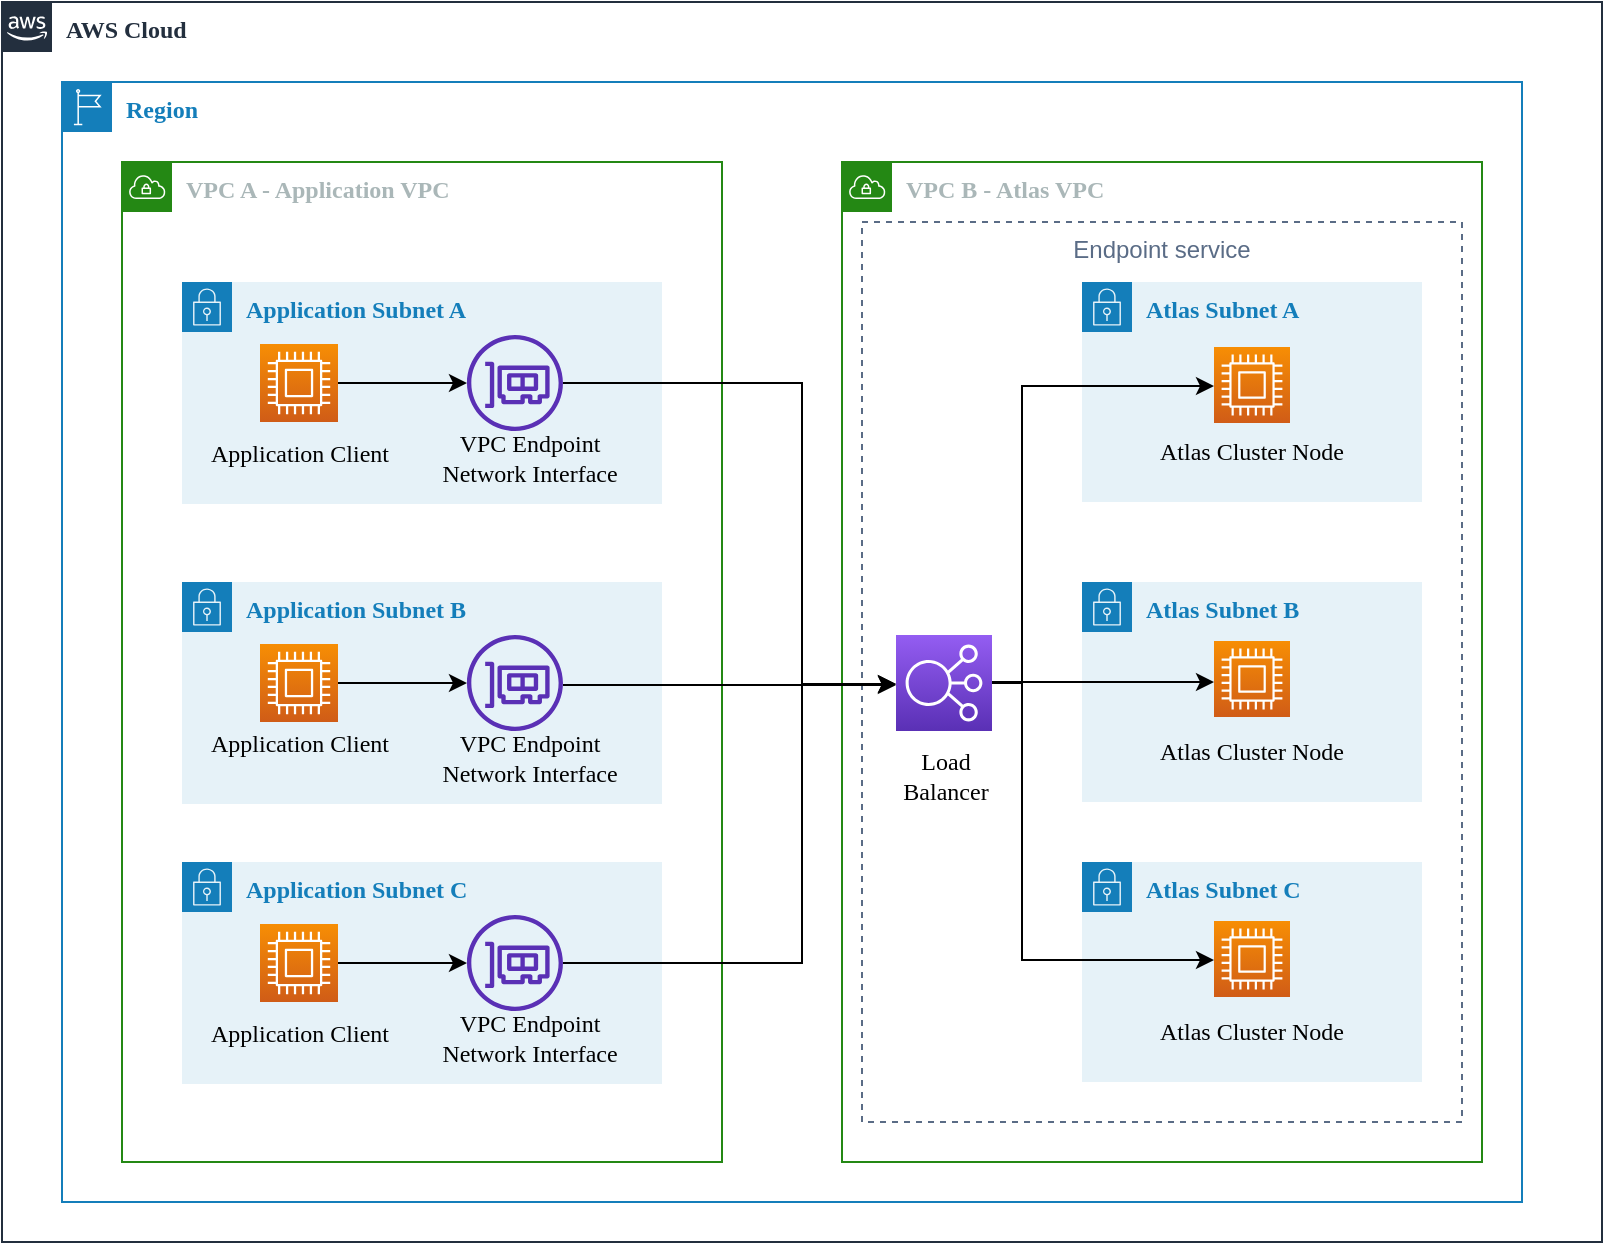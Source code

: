 <mxfile version="12.6.4" type="device"><diagram id="xvZI8YxGwjZm9oRbi6rf" name="Page-1"><mxGraphModel dx="1049" dy="624" grid="1" gridSize="10" guides="1" tooltips="1" connect="1" arrows="1" fold="1" page="1" pageScale="1" pageWidth="850" pageHeight="1100" math="0" shadow="0" extFonts="Akzidenz-Grotesk^https://docs.atlas.mongodb.com/_static/fonts/akzidgrostdreg.woff"><root><mxCell id="0"/><mxCell id="1" parent="0"/><mxCell id="OuFH1Qr4ZLYOb_tLH2t--1" value="&lt;font face=&quot;Akzidenz-Grotesk&quot;&gt;&lt;b&gt;AWS Cloud&lt;/b&gt;&lt;/font&gt;" style="points=[[0,0],[0.25,0],[0.5,0],[0.75,0],[1,0],[1,0.25],[1,0.5],[1,0.75],[1,1],[0.75,1],[0.5,1],[0.25,1],[0,1],[0,0.75],[0,0.5],[0,0.25]];outlineConnect=0;gradientColor=none;html=1;whiteSpace=wrap;fontSize=12;fontStyle=0;shape=mxgraph.aws4.group;grIcon=mxgraph.aws4.group_aws_cloud_alt;strokeColor=#232F3E;fillColor=none;verticalAlign=top;align=left;spacingLeft=30;fontColor=#232F3E;dashed=0;" parent="1" vertex="1"><mxGeometry x="20" y="50" width="800" height="620" as="geometry"/></mxCell><mxCell id="OuFH1Qr4ZLYOb_tLH2t--4" value="&lt;b&gt;Region&lt;/b&gt;" style="points=[[0,0],[0.25,0],[0.5,0],[0.75,0],[1,0],[1,0.25],[1,0.5],[1,0.75],[1,1],[0.75,1],[0.5,1],[0.25,1],[0,1],[0,0.75],[0,0.5],[0,0.25]];outlineConnect=0;gradientColor=none;html=1;whiteSpace=wrap;fontSize=12;fontStyle=0;shape=mxgraph.aws4.group;grIcon=mxgraph.aws4.group_region;strokeColor=#147EBA;fillColor=none;verticalAlign=top;align=left;spacingLeft=30;fontColor=#147EBA;dashed=0;fontFamily=Akzidenz-Grotesk;FType=w;" parent="1" vertex="1"><mxGeometry x="50" y="90" width="730" height="560" as="geometry"/></mxCell><mxCell id="OuFH1Qr4ZLYOb_tLH2t--3" value="&lt;b&gt;&lt;font face=&quot;Akzidenz-Grotesk&quot;&gt;VPC B - Atlas VPC&lt;/font&gt;&lt;/b&gt;" style="points=[[0,0],[0.25,0],[0.5,0],[0.75,0],[1,0],[1,0.25],[1,0.5],[1,0.75],[1,1],[0.75,1],[0.5,1],[0.25,1],[0,1],[0,0.75],[0,0.5],[0,0.25]];outlineConnect=0;gradientColor=none;html=1;whiteSpace=wrap;fontSize=12;fontStyle=0;shape=mxgraph.aws4.group;grIcon=mxgraph.aws4.group_vpc;strokeColor=#248814;fillColor=none;verticalAlign=top;align=left;spacingLeft=30;fontColor=#AAB7B8;dashed=0;" parent="1" vertex="1"><mxGeometry x="440" y="130" width="320" height="500" as="geometry"/></mxCell><mxCell id="OuFH1Qr4ZLYOb_tLH2t--15" value="Endpoint service" style="fillColor=none;strokeColor=#5A6C86;dashed=1;verticalAlign=top;fontStyle=0;fontColor=#5A6C86;fontFamily=Helvetica;FType=g;" parent="1" vertex="1"><mxGeometry x="450" y="160" width="300" height="450" as="geometry"/></mxCell><mxCell id="OuFH1Qr4ZLYOb_tLH2t--2" value="&lt;b&gt;&lt;font face=&quot;Akzidenz-Grotesk&quot;&gt;VPC A - Application VPC&lt;/font&gt;&lt;/b&gt;" style="points=[[0,0],[0.25,0],[0.5,0],[0.75,0],[1,0],[1,0.25],[1,0.5],[1,0.75],[1,1],[0.75,1],[0.5,1],[0.25,1],[0,1],[0,0.75],[0,0.5],[0,0.25]];outlineConnect=0;gradientColor=none;html=1;whiteSpace=wrap;fontSize=12;fontStyle=0;shape=mxgraph.aws4.group;grIcon=mxgraph.aws4.group_vpc;strokeColor=#248814;fillColor=none;verticalAlign=top;align=left;spacingLeft=30;fontColor=#AAB7B8;dashed=0;" parent="1" vertex="1"><mxGeometry x="80" y="130" width="300" height="500" as="geometry"/></mxCell><mxCell id="OuFH1Qr4ZLYOb_tLH2t--5" value="&lt;b&gt;&lt;font face=&quot;Akzidenz-Grotesk&quot;&gt;Application Subnet A&lt;/font&gt;&lt;br&gt;&lt;/b&gt;" style="points=[[0,0],[0.25,0],[0.5,0],[0.75,0],[1,0],[1,0.25],[1,0.5],[1,0.75],[1,1],[0.75,1],[0.5,1],[0.25,1],[0,1],[0,0.75],[0,0.5],[0,0.25]];outlineConnect=0;gradientColor=none;html=1;whiteSpace=wrap;fontSize=12;fontStyle=0;shape=mxgraph.aws4.group;grIcon=mxgraph.aws4.group_security_group;grStroke=0;strokeColor=#147EBA;fillColor=#E6F2F8;verticalAlign=top;align=left;spacingLeft=30;fontColor=#147EBA;dashed=0;" parent="1" vertex="1"><mxGeometry x="110" y="190" width="240" height="111" as="geometry"/></mxCell><mxCell id="OuFH1Qr4ZLYOb_tLH2t--6" value="&lt;b&gt;&lt;font face=&quot;Akzidenz-Grotesk&quot;&gt;Atlas Subnet A&lt;/font&gt;&lt;/b&gt;" style="points=[[0,0],[0.25,0],[0.5,0],[0.75,0],[1,0],[1,0.25],[1,0.5],[1,0.75],[1,1],[0.75,1],[0.5,1],[0.25,1],[0,1],[0,0.75],[0,0.5],[0,0.25]];outlineConnect=0;gradientColor=none;html=1;whiteSpace=wrap;fontSize=12;fontStyle=0;shape=mxgraph.aws4.group;grIcon=mxgraph.aws4.group_security_group;grStroke=0;strokeColor=#147EBA;fillColor=#E6F2F8;verticalAlign=top;align=left;spacingLeft=30;fontColor=#147EBA;dashed=0;" parent="1" vertex="1"><mxGeometry x="560" y="190" width="170" height="110" as="geometry"/></mxCell><mxCell id="OuFH1Qr4ZLYOb_tLH2t--17" value="" style="edgeStyle=orthogonalEdgeStyle;rounded=0;orthogonalLoop=1;jettySize=auto;html=1;" parent="1" source="OuFH1Qr4ZLYOb_tLH2t--9" target="OuFH1Qr4ZLYOb_tLH2t--10" edge="1"><mxGeometry relative="1" as="geometry"/></mxCell><mxCell id="OuFH1Qr4ZLYOb_tLH2t--9" value="" style="outlineConnect=0;fontColor=#232F3E;gradientColor=#F78E04;gradientDirection=north;fillColor=#D05C17;strokeColor=#ffffff;dashed=0;verticalLabelPosition=bottom;verticalAlign=top;align=center;html=1;fontSize=12;fontStyle=0;aspect=fixed;shape=mxgraph.aws4.resourceIcon;resIcon=mxgraph.aws4.compute;" parent="1" vertex="1"><mxGeometry x="149" y="221" width="39" height="39" as="geometry"/></mxCell><mxCell id="ghDHF9sSOXhjp-soZFhF-40" style="edgeStyle=orthogonalEdgeStyle;rounded=0;orthogonalLoop=1;jettySize=auto;html=1;" edge="1" parent="1" source="OuFH1Qr4ZLYOb_tLH2t--10" target="OuFH1Qr4ZLYOb_tLH2t--11"><mxGeometry relative="1" as="geometry"><Array as="points"><mxPoint x="420" y="241"/><mxPoint x="420" y="391"/></Array></mxGeometry></mxCell><mxCell id="OuFH1Qr4ZLYOb_tLH2t--10" value="" style="outlineConnect=0;fontColor=#232F3E;gradientColor=none;fillColor=#5A30B5;strokeColor=none;dashed=0;verticalLabelPosition=bottom;verticalAlign=top;align=center;html=1;fontSize=12;fontStyle=0;aspect=fixed;pointerEvents=1;shape=mxgraph.aws4.elastic_network_interface;" parent="1" vertex="1"><mxGeometry x="252.48" y="216.5" width="48" height="48" as="geometry"/></mxCell><mxCell id="ghDHF9sSOXhjp-soZFhF-43" style="edgeStyle=orthogonalEdgeStyle;rounded=0;orthogonalLoop=1;jettySize=auto;html=1;" edge="1" parent="1" source="OuFH1Qr4ZLYOb_tLH2t--11" target="OuFH1Qr4ZLYOb_tLH2t--12"><mxGeometry relative="1" as="geometry"><Array as="points"><mxPoint x="530" y="391"/><mxPoint x="530" y="242"/></Array></mxGeometry></mxCell><mxCell id="OuFH1Qr4ZLYOb_tLH2t--11" value="" style="outlineConnect=0;fontColor=#232F3E;gradientColor=#945DF2;gradientDirection=north;fillColor=#5A30B5;strokeColor=#ffffff;dashed=0;verticalLabelPosition=bottom;verticalAlign=top;align=center;html=1;fontSize=12;fontStyle=0;aspect=fixed;shape=mxgraph.aws4.resourceIcon;resIcon=mxgraph.aws4.elastic_load_balancing;" parent="1" vertex="1"><mxGeometry x="467" y="366.5" width="48" height="48" as="geometry"/></mxCell><mxCell id="OuFH1Qr4ZLYOb_tLH2t--12" value="" style="outlineConnect=0;fontColor=#232F3E;gradientColor=#F78E04;gradientDirection=north;fillColor=#D05C17;strokeColor=#ffffff;dashed=0;verticalLabelPosition=bottom;verticalAlign=top;align=center;html=1;fontSize=12;fontStyle=0;aspect=fixed;shape=mxgraph.aws4.resourceIcon;resIcon=mxgraph.aws4.compute;" parent="1" vertex="1"><mxGeometry x="626" y="222.5" width="38" height="38" as="geometry"/></mxCell><mxCell id="OuFH1Qr4ZLYOb_tLH2t--37" value="&lt;font face=&quot;Akzidenz-Grotesk&quot;&gt;Atlas Cluster Node&lt;/font&gt;" style="text;html=1;strokeColor=none;fillColor=none;align=center;verticalAlign=middle;whiteSpace=wrap;rounded=0;" parent="1" vertex="1"><mxGeometry x="580" y="260" width="130" height="30" as="geometry"/></mxCell><mxCell id="OuFH1Qr4ZLYOb_tLH2t--38" value="&lt;font face=&quot;Akzidenz-Grotesk&quot;&gt;Application Client&lt;/font&gt;" style="text;html=1;strokeColor=none;fillColor=none;align=center;verticalAlign=middle;whiteSpace=wrap;rounded=0;" parent="1" vertex="1"><mxGeometry x="118.5" y="261" width="100" height="30" as="geometry"/></mxCell><mxCell id="OuFH1Qr4ZLYOb_tLH2t--39" value="&lt;font face=&quot;Akzidenz-Grotesk&quot;&gt;VPC Endpoint Network Interface&lt;/font&gt;" style="text;html=1;strokeColor=none;fillColor=none;align=center;verticalAlign=middle;whiteSpace=wrap;rounded=0;" parent="1" vertex="1"><mxGeometry x="232" y="267.5" width="104" height="20" as="geometry"/></mxCell><mxCell id="efr0b-T210LwCFYEjDWB-1" value="&lt;font face=&quot;Akzidenz-Grotesk&quot;&gt;Load Balancer&lt;/font&gt;" style="text;html=1;strokeColor=none;fillColor=none;align=center;verticalAlign=middle;whiteSpace=wrap;rounded=0;" parent="1" vertex="1"><mxGeometry x="465" y="425.75" width="54" height="23.25" as="geometry"/></mxCell><mxCell id="ghDHF9sSOXhjp-soZFhF-5" value="&lt;b&gt;&lt;font face=&quot;Akzidenz-Grotesk&quot;&gt;Application Subnet B&lt;/font&gt;&lt;br&gt;&lt;/b&gt;" style="points=[[0,0],[0.25,0],[0.5,0],[0.75,0],[1,0],[1,0.25],[1,0.5],[1,0.75],[1,1],[0.75,1],[0.5,1],[0.25,1],[0,1],[0,0.75],[0,0.5],[0,0.25]];outlineConnect=0;gradientColor=none;html=1;whiteSpace=wrap;fontSize=12;fontStyle=0;shape=mxgraph.aws4.group;grIcon=mxgraph.aws4.group_security_group;grStroke=0;strokeColor=#147EBA;fillColor=#E6F2F8;verticalAlign=top;align=left;spacingLeft=30;fontColor=#147EBA;dashed=0;" vertex="1" parent="1"><mxGeometry x="110" y="340" width="240" height="111" as="geometry"/></mxCell><mxCell id="ghDHF9sSOXhjp-soZFhF-6" value="" style="edgeStyle=orthogonalEdgeStyle;rounded=0;orthogonalLoop=1;jettySize=auto;html=1;" edge="1" parent="1" source="ghDHF9sSOXhjp-soZFhF-7" target="ghDHF9sSOXhjp-soZFhF-9"><mxGeometry relative="1" as="geometry"/></mxCell><mxCell id="ghDHF9sSOXhjp-soZFhF-7" value="" style="outlineConnect=0;fontColor=#232F3E;gradientColor=#F78E04;gradientDirection=north;fillColor=#D05C17;strokeColor=#ffffff;dashed=0;verticalLabelPosition=bottom;verticalAlign=top;align=center;html=1;fontSize=12;fontStyle=0;aspect=fixed;shape=mxgraph.aws4.resourceIcon;resIcon=mxgraph.aws4.compute;" vertex="1" parent="1"><mxGeometry x="149" y="371" width="39" height="39" as="geometry"/></mxCell><mxCell id="ghDHF9sSOXhjp-soZFhF-41" style="edgeStyle=orthogonalEdgeStyle;rounded=0;orthogonalLoop=1;jettySize=auto;html=1;" edge="1" parent="1"><mxGeometry relative="1" as="geometry"><mxPoint x="300.48" y="391.5" as="sourcePoint"/><mxPoint x="467" y="391.5" as="targetPoint"/><Array as="points"><mxPoint x="430" y="392"/><mxPoint x="430" y="392"/></Array></mxGeometry></mxCell><mxCell id="ghDHF9sSOXhjp-soZFhF-9" value="" style="outlineConnect=0;fontColor=#232F3E;gradientColor=none;fillColor=#5A30B5;strokeColor=none;dashed=0;verticalLabelPosition=bottom;verticalAlign=top;align=center;html=1;fontSize=12;fontStyle=0;aspect=fixed;pointerEvents=1;shape=mxgraph.aws4.elastic_network_interface;" vertex="1" parent="1"><mxGeometry x="252.48" y="366.5" width="48" height="48" as="geometry"/></mxCell><mxCell id="ghDHF9sSOXhjp-soZFhF-10" value="&lt;font face=&quot;Akzidenz-Grotesk&quot;&gt;Application Client&lt;/font&gt;" style="text;html=1;strokeColor=none;fillColor=none;align=center;verticalAlign=middle;whiteSpace=wrap;rounded=0;" vertex="1" parent="1"><mxGeometry x="118.5" y="406" width="100" height="30" as="geometry"/></mxCell><mxCell id="ghDHF9sSOXhjp-soZFhF-11" value="&lt;font face=&quot;Akzidenz-Grotesk&quot;&gt;VPC Endpoint Network Interface&lt;/font&gt;" style="text;html=1;strokeColor=none;fillColor=none;align=center;verticalAlign=middle;whiteSpace=wrap;rounded=0;" vertex="1" parent="1"><mxGeometry x="232" y="417.5" width="104" height="20" as="geometry"/></mxCell><mxCell id="ghDHF9sSOXhjp-soZFhF-13" value="&lt;b&gt;&lt;font face=&quot;Akzidenz-Grotesk&quot;&gt;Application Subnet C&lt;/font&gt;&lt;br&gt;&lt;/b&gt;" style="points=[[0,0],[0.25,0],[0.5,0],[0.75,0],[1,0],[1,0.25],[1,0.5],[1,0.75],[1,1],[0.75,1],[0.5,1],[0.25,1],[0,1],[0,0.75],[0,0.5],[0,0.25]];outlineConnect=0;gradientColor=none;html=1;whiteSpace=wrap;fontSize=12;fontStyle=0;shape=mxgraph.aws4.group;grIcon=mxgraph.aws4.group_security_group;grStroke=0;strokeColor=#147EBA;fillColor=#E6F2F8;verticalAlign=top;align=left;spacingLeft=30;fontColor=#147EBA;dashed=0;" vertex="1" parent="1"><mxGeometry x="110" y="480" width="240" height="111" as="geometry"/></mxCell><mxCell id="ghDHF9sSOXhjp-soZFhF-14" value="" style="edgeStyle=orthogonalEdgeStyle;rounded=0;orthogonalLoop=1;jettySize=auto;html=1;" edge="1" parent="1" source="ghDHF9sSOXhjp-soZFhF-15" target="ghDHF9sSOXhjp-soZFhF-17"><mxGeometry relative="1" as="geometry"/></mxCell><mxCell id="ghDHF9sSOXhjp-soZFhF-15" value="" style="outlineConnect=0;fontColor=#232F3E;gradientColor=#F78E04;gradientDirection=north;fillColor=#D05C17;strokeColor=#ffffff;dashed=0;verticalLabelPosition=bottom;verticalAlign=top;align=center;html=1;fontSize=12;fontStyle=0;aspect=fixed;shape=mxgraph.aws4.resourceIcon;resIcon=mxgraph.aws4.compute;" vertex="1" parent="1"><mxGeometry x="149" y="511" width="39" height="39" as="geometry"/></mxCell><mxCell id="ghDHF9sSOXhjp-soZFhF-42" style="edgeStyle=orthogonalEdgeStyle;rounded=0;orthogonalLoop=1;jettySize=auto;html=1;" edge="1" parent="1" source="ghDHF9sSOXhjp-soZFhF-17" target="OuFH1Qr4ZLYOb_tLH2t--11"><mxGeometry relative="1" as="geometry"><Array as="points"><mxPoint x="420" y="531"/><mxPoint x="420" y="391"/></Array></mxGeometry></mxCell><mxCell id="ghDHF9sSOXhjp-soZFhF-17" value="" style="outlineConnect=0;fontColor=#232F3E;gradientColor=none;fillColor=#5A30B5;strokeColor=none;dashed=0;verticalLabelPosition=bottom;verticalAlign=top;align=center;html=1;fontSize=12;fontStyle=0;aspect=fixed;pointerEvents=1;shape=mxgraph.aws4.elastic_network_interface;" vertex="1" parent="1"><mxGeometry x="252.48" y="506.5" width="48" height="48" as="geometry"/></mxCell><mxCell id="ghDHF9sSOXhjp-soZFhF-18" value="&lt;font face=&quot;Akzidenz-Grotesk&quot;&gt;Application Client&lt;br&gt;&lt;/font&gt;" style="text;html=1;strokeColor=none;fillColor=none;align=center;verticalAlign=middle;whiteSpace=wrap;rounded=0;" vertex="1" parent="1"><mxGeometry x="118.5" y="551" width="100" height="30" as="geometry"/></mxCell><mxCell id="ghDHF9sSOXhjp-soZFhF-19" value="&lt;font face=&quot;Akzidenz-Grotesk&quot;&gt;VPC Endpoint Network Interface&lt;/font&gt;" style="text;html=1;strokeColor=none;fillColor=none;align=center;verticalAlign=middle;whiteSpace=wrap;rounded=0;" vertex="1" parent="1"><mxGeometry x="232" y="557.5" width="104" height="20" as="geometry"/></mxCell><mxCell id="ghDHF9sSOXhjp-soZFhF-30" value="&lt;b&gt;&lt;font face=&quot;Akzidenz-Grotesk&quot;&gt;Atlas Subnet B&lt;/font&gt;&lt;/b&gt;" style="points=[[0,0],[0.25,0],[0.5,0],[0.75,0],[1,0],[1,0.25],[1,0.5],[1,0.75],[1,1],[0.75,1],[0.5,1],[0.25,1],[0,1],[0,0.75],[0,0.5],[0,0.25]];outlineConnect=0;gradientColor=none;html=1;whiteSpace=wrap;fontSize=12;fontStyle=0;shape=mxgraph.aws4.group;grIcon=mxgraph.aws4.group_security_group;grStroke=0;strokeColor=#147EBA;fillColor=#E6F2F8;verticalAlign=top;align=left;spacingLeft=30;fontColor=#147EBA;dashed=0;" vertex="1" parent="1"><mxGeometry x="560" y="340" width="170" height="110" as="geometry"/></mxCell><mxCell id="ghDHF9sSOXhjp-soZFhF-31" value="&lt;font face=&quot;Akzidenz-Grotesk&quot;&gt;Atlas Cluster Node&lt;/font&gt;" style="text;html=1;strokeColor=none;fillColor=none;align=center;verticalAlign=middle;whiteSpace=wrap;rounded=0;" vertex="1" parent="1"><mxGeometry x="580" y="410" width="130" height="30" as="geometry"/></mxCell><mxCell id="ghDHF9sSOXhjp-soZFhF-32" value="" style="outlineConnect=0;fontColor=#232F3E;gradientColor=#F78E04;gradientDirection=north;fillColor=#D05C17;strokeColor=#ffffff;dashed=0;verticalLabelPosition=bottom;verticalAlign=top;align=center;html=1;fontSize=12;fontStyle=0;aspect=fixed;shape=mxgraph.aws4.resourceIcon;resIcon=mxgraph.aws4.compute;" vertex="1" parent="1"><mxGeometry x="626" y="369.5" width="38" height="38" as="geometry"/></mxCell><mxCell id="ghDHF9sSOXhjp-soZFhF-33" value="&lt;b&gt;&lt;font face=&quot;Akzidenz-Grotesk&quot;&gt;Atlas Subnet C&lt;/font&gt;&lt;/b&gt;" style="points=[[0,0],[0.25,0],[0.5,0],[0.75,0],[1,0],[1,0.25],[1,0.5],[1,0.75],[1,1],[0.75,1],[0.5,1],[0.25,1],[0,1],[0,0.75],[0,0.5],[0,0.25]];outlineConnect=0;gradientColor=none;html=1;whiteSpace=wrap;fontSize=12;fontStyle=0;shape=mxgraph.aws4.group;grIcon=mxgraph.aws4.group_security_group;grStroke=0;strokeColor=#147EBA;fillColor=#E6F2F8;verticalAlign=top;align=left;spacingLeft=30;fontColor=#147EBA;dashed=0;" vertex="1" parent="1"><mxGeometry x="560" y="480" width="170" height="110" as="geometry"/></mxCell><mxCell id="ghDHF9sSOXhjp-soZFhF-34" value="&lt;font face=&quot;Akzidenz-Grotesk&quot;&gt;Atlas Cluster Node&lt;/font&gt;" style="text;html=1;strokeColor=none;fillColor=none;align=center;verticalAlign=middle;whiteSpace=wrap;rounded=0;" vertex="1" parent="1"><mxGeometry x="580" y="550" width="130" height="30" as="geometry"/></mxCell><mxCell id="ghDHF9sSOXhjp-soZFhF-35" value="" style="outlineConnect=0;fontColor=#232F3E;gradientColor=#F78E04;gradientDirection=north;fillColor=#D05C17;strokeColor=#ffffff;dashed=0;verticalLabelPosition=bottom;verticalAlign=top;align=center;html=1;fontSize=12;fontStyle=0;aspect=fixed;shape=mxgraph.aws4.resourceIcon;resIcon=mxgraph.aws4.compute;" vertex="1" parent="1"><mxGeometry x="626" y="509.5" width="38" height="38" as="geometry"/></mxCell><mxCell id="ghDHF9sSOXhjp-soZFhF-45" style="edgeStyle=orthogonalEdgeStyle;rounded=0;orthogonalLoop=1;jettySize=auto;html=1;" edge="1" parent="1"><mxGeometry relative="1" as="geometry"><mxPoint x="515" y="390.5" as="sourcePoint"/><mxPoint x="626" y="529" as="targetPoint"/><Array as="points"><mxPoint x="530" y="391"/><mxPoint x="530" y="529"/></Array></mxGeometry></mxCell><mxCell id="ghDHF9sSOXhjp-soZFhF-47" style="edgeStyle=orthogonalEdgeStyle;rounded=0;orthogonalLoop=1;jettySize=auto;html=1;" edge="1" parent="1"><mxGeometry relative="1" as="geometry"><mxPoint x="515" y="390" as="sourcePoint"/><mxPoint x="626" y="390" as="targetPoint"/><Array as="points"><mxPoint x="540" y="390"/><mxPoint x="540" y="390"/></Array></mxGeometry></mxCell></root></mxGraphModel></diagram></mxfile>